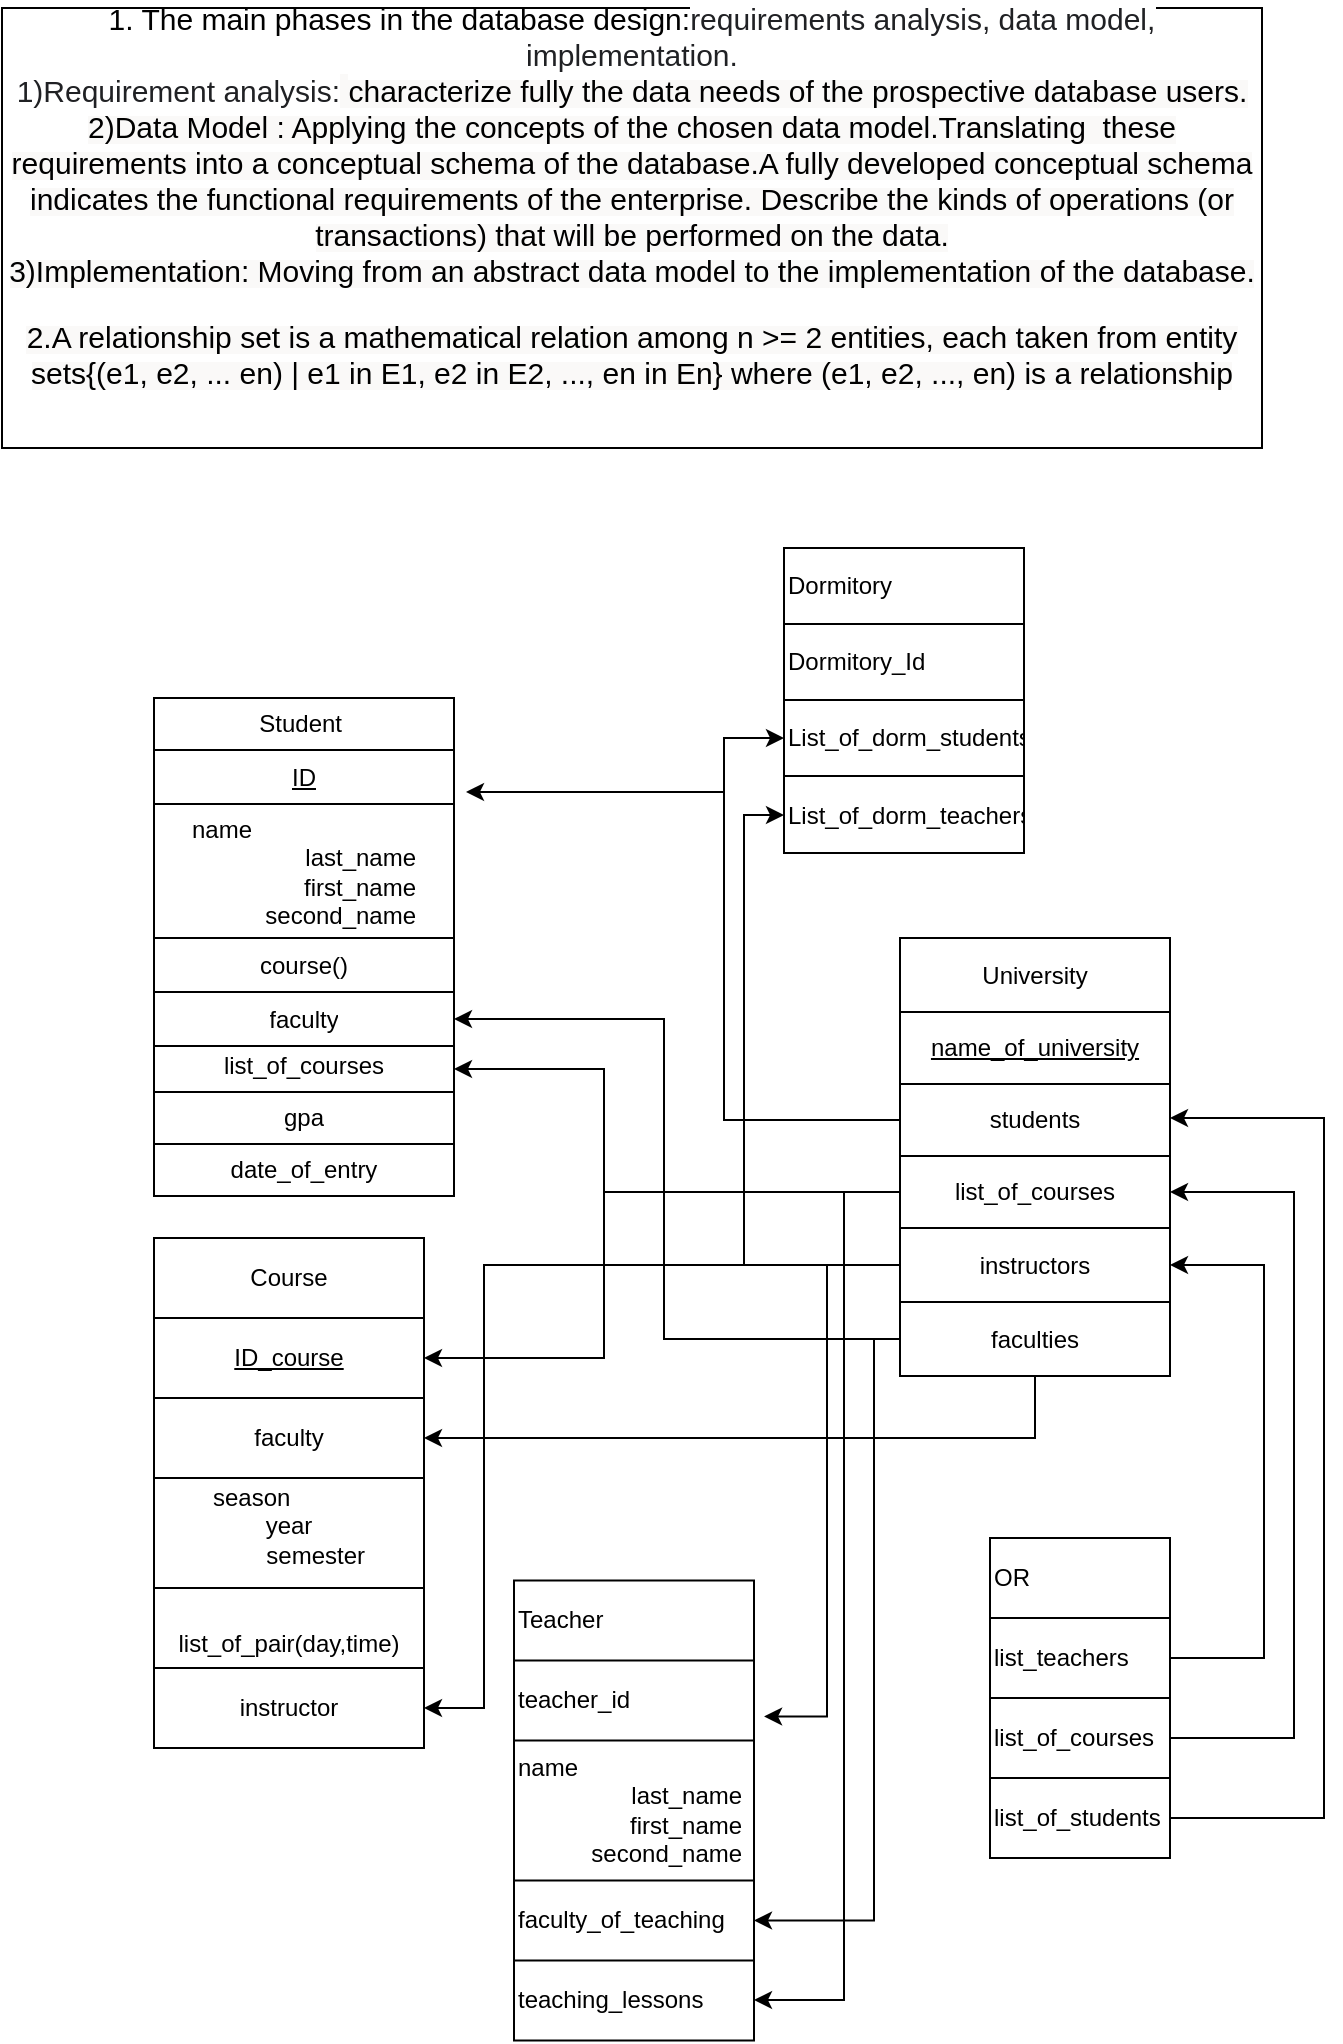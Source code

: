 <mxfile version="15.5.0" type="github">
  <diagram id="R2lEEEUBdFMjLlhIrx00" name="Page-1">
    <mxGraphModel dx="868" dy="1571" grid="1" gridSize="15" guides="1" tooltips="1" connect="1" arrows="1" fold="1" page="1" pageScale="1" pageWidth="850" pageHeight="1100" math="0" shadow="0" extFonts="Permanent Marker^https://fonts.googleapis.com/css?family=Permanent+Marker">
      <root>
        <mxCell id="0" />
        <mxCell id="1" parent="0" />
        <mxCell id="8ihZ1KGhYojUjU8cNfwb-1" value="&lt;font style=&quot;font-size: 15px&quot;&gt;1. The main phases in the database design:&lt;/font&gt;&lt;font&gt;&lt;font style=&quot;font-size: 15px&quot;&gt;&lt;span style=&quot;color: rgb(32 , 33 , 36) ; text-align: left ; background-color: rgb(255 , 255 , 255)&quot;&gt;requirements analysis, data model, implementation&lt;/span&gt;&lt;span style=&quot;color: rgb(32 , 33 , 36) ; text-align: left ; background-color: rgb(255 , 255 , 255)&quot;&gt;.&lt;br&gt;1)Requirement analysis:&lt;/span&gt;&lt;span style=&quot;text-align: left ; background-color: rgb(250 , 249 , 248)&quot;&gt;&lt;font color=&quot;rgba(0, 0, 0, 0)&quot; face=&quot;sans-serif&quot; style=&quot;font-size: 15px&quot;&gt;&amp;nbsp;&lt;/font&gt;&lt;/span&gt;&lt;/font&gt;&lt;span style=&quot;background-color: rgb(250 , 249 , 248)&quot;&gt;&lt;font style=&quot;font-size: 15px&quot;&gt;&lt;font face=&quot;sans-serif&quot; style=&quot;font-size: 15px&quot;&gt;characterize fully the data needs of the prospective database users.&lt;br&gt;&lt;/font&gt;2)Data Model : Applying the concepts of the chosen data model.Translating&amp;nbsp; these requirements into a conceptual schema of the database.A fully developed conceptual schema indicates the functional requirements of the enterprise. Describe the kinds of operations (or transactions) that will be performed on the data.&lt;br&gt;3)Implementation: Moving from an abstract data model to the implementation of the database.&lt;br&gt;&lt;/font&gt;&lt;br&gt;&lt;span style=&quot;font-size: 15px&quot;&gt;2.A relationship set is a mathematical relation among n &amp;gt;= 2 entities, each taken from entity sets{(e1, e2, ... en) | e1 in E1, e2 in E2, ..., en in En} where (e1, e2, ..., en) is a relationship&lt;/span&gt;&lt;br&gt;&lt;br&gt;&lt;/span&gt;&lt;span style=&quot;font-size: 15px ; background-color: rgb(250 , 249 , 248)&quot;&gt;&lt;br&gt;&lt;/span&gt;&lt;span style=&quot;font-size: 18.839px ; color: transparent ; position: absolute ; cursor: text ; transform-origin: 0px 0px ; background-color: rgb(250 , 249 , 248) ; left: 104.568px ; top: 130.128px ; font-family: sans-serif ; transform: scalex(1.001)&quot;&gt;&lt;br&gt;&lt;/span&gt;&lt;/font&gt;" style="rounded=0;whiteSpace=wrap;html=1;" vertex="1" parent="1">
          <mxGeometry x="119" width="630" height="220" as="geometry" />
        </mxCell>
        <mxCell id="8ihZ1KGhYojUjU8cNfwb-2" value="" style="shape=table;startSize=0;container=1;collapsible=0;childLayout=tableLayout;fontFamily=Helvetica;fontSize=12;fontColor=#000000;" vertex="1" parent="1">
          <mxGeometry x="195" y="345" width="150" height="249" as="geometry" />
        </mxCell>
        <mxCell id="8ihZ1KGhYojUjU8cNfwb-3" value="" style="shape=partialRectangle;collapsible=0;dropTarget=0;pointerEvents=0;fillColor=none;top=0;left=0;bottom=0;right=0;points=[[0,0.5],[1,0.5]];portConstraint=eastwest;fontFamily=Helvetica;fontSize=12;fontColor=#000000;" vertex="1" parent="8ihZ1KGhYojUjU8cNfwb-2">
          <mxGeometry width="150" height="26" as="geometry" />
        </mxCell>
        <mxCell id="8ihZ1KGhYojUjU8cNfwb-4" value="&lt;font style=&quot;font-size: 12px&quot;&gt;Student&amp;nbsp;&lt;/font&gt;" style="shape=partialRectangle;html=1;whiteSpace=wrap;connectable=0;overflow=hidden;fillColor=none;top=0;left=0;bottom=0;right=0;pointerEvents=1;fontFamily=Helvetica;fontSize=12;fontColor=#000000;" vertex="1" parent="8ihZ1KGhYojUjU8cNfwb-3">
          <mxGeometry width="150" height="26" as="geometry">
            <mxRectangle width="150" height="26" as="alternateBounds" />
          </mxGeometry>
        </mxCell>
        <mxCell id="8ihZ1KGhYojUjU8cNfwb-85" value="" style="shape=partialRectangle;collapsible=0;dropTarget=0;pointerEvents=0;fillColor=none;top=0;left=0;bottom=0;right=0;points=[[0,0.5],[1,0.5]];portConstraint=eastwest;fontFamily=Helvetica;fontSize=12;fontColor=#000000;" vertex="1" parent="8ihZ1KGhYojUjU8cNfwb-2">
          <mxGeometry y="26" width="150" height="27" as="geometry" />
        </mxCell>
        <mxCell id="8ihZ1KGhYojUjU8cNfwb-86" value="&lt;u style=&quot;font-size: 12px;&quot;&gt;ID&lt;/u&gt;" style="shape=partialRectangle;html=1;whiteSpace=wrap;connectable=0;overflow=hidden;fillColor=none;top=0;left=0;bottom=0;right=0;pointerEvents=1;fontFamily=Helvetica;fontSize=12;fontColor=#000000;" vertex="1" parent="8ihZ1KGhYojUjU8cNfwb-85">
          <mxGeometry width="150" height="27" as="geometry">
            <mxRectangle width="150" height="27" as="alternateBounds" />
          </mxGeometry>
        </mxCell>
        <mxCell id="8ihZ1KGhYojUjU8cNfwb-7" value="" style="shape=partialRectangle;collapsible=0;dropTarget=0;pointerEvents=0;fillColor=none;top=0;left=0;bottom=0;right=0;points=[[0,0.5],[1,0.5]];portConstraint=eastwest;fontFamily=Helvetica;fontSize=12;fontColor=#000000;" vertex="1" parent="8ihZ1KGhYojUjU8cNfwb-2">
          <mxGeometry y="53" width="150" height="67" as="geometry" />
        </mxCell>
        <mxCell id="8ihZ1KGhYojUjU8cNfwb-8" value="&lt;div style=&quot;text-align: left; font-size: 12px;&quot;&gt;&lt;span style=&quot;font-size: 12px;&quot;&gt;name&lt;/span&gt;&lt;/div&gt;&lt;div style=&quot;text-align: right; font-size: 12px;&quot;&gt;&lt;span style=&quot;font-size: 12px;&quot;&gt;&amp;nbsp; last_name&lt;/span&gt;&lt;/div&gt;&lt;div style=&quot;text-align: right; font-size: 12px;&quot;&gt;&lt;span style=&quot;font-size: 12px;&quot;&gt;first_name&lt;/span&gt;&lt;/div&gt;&lt;div style=&quot;text-align: right; font-size: 12px;&quot;&gt;&lt;span style=&quot;font-size: 12px;&quot;&gt;&amp;nbsp; &amp;nbsp; &amp;nbsp; &amp;nbsp; &amp;nbsp; &amp;nbsp;second_name&lt;/span&gt;&lt;/div&gt;" style="shape=partialRectangle;html=1;whiteSpace=wrap;connectable=0;overflow=hidden;fillColor=none;top=0;left=0;bottom=0;right=0;pointerEvents=1;fontFamily=Helvetica;fontSize=12;fontColor=#000000;" vertex="1" parent="8ihZ1KGhYojUjU8cNfwb-7">
          <mxGeometry width="150" height="67" as="geometry">
            <mxRectangle width="150" height="67" as="alternateBounds" />
          </mxGeometry>
        </mxCell>
        <mxCell id="8ihZ1KGhYojUjU8cNfwb-9" value="" style="shape=partialRectangle;collapsible=0;dropTarget=0;pointerEvents=0;fillColor=none;top=0;left=0;bottom=0;right=0;points=[[0,0.5],[1,0.5]];portConstraint=eastwest;fontFamily=Helvetica;fontSize=12;fontColor=#000000;" vertex="1" parent="8ihZ1KGhYojUjU8cNfwb-2">
          <mxGeometry y="120" width="150" height="27" as="geometry" />
        </mxCell>
        <mxCell id="8ihZ1KGhYojUjU8cNfwb-10" value="course()" style="shape=partialRectangle;html=1;whiteSpace=wrap;connectable=0;overflow=hidden;fillColor=none;top=0;left=0;bottom=0;right=0;pointerEvents=1;fontFamily=Helvetica;fontSize=12;fontColor=#000000;" vertex="1" parent="8ihZ1KGhYojUjU8cNfwb-9">
          <mxGeometry width="150" height="27" as="geometry">
            <mxRectangle width="150" height="27" as="alternateBounds" />
          </mxGeometry>
        </mxCell>
        <mxCell id="8ihZ1KGhYojUjU8cNfwb-61" style="shape=partialRectangle;collapsible=0;dropTarget=0;pointerEvents=0;fillColor=none;top=0;left=0;bottom=0;right=0;points=[[0,0.5],[1,0.5]];portConstraint=eastwest;fontFamily=Helvetica;fontSize=12;fontColor=#000000;" vertex="1" parent="8ihZ1KGhYojUjU8cNfwb-2">
          <mxGeometry y="147" width="150" height="27" as="geometry" />
        </mxCell>
        <mxCell id="8ihZ1KGhYojUjU8cNfwb-62" value="faculty" style="shape=partialRectangle;html=1;whiteSpace=wrap;connectable=0;overflow=hidden;fillColor=none;top=0;left=0;bottom=0;right=0;pointerEvents=1;fontFamily=Helvetica;fontSize=12;fontColor=#000000;" vertex="1" parent="8ihZ1KGhYojUjU8cNfwb-61">
          <mxGeometry width="150" height="27" as="geometry">
            <mxRectangle width="150" height="27" as="alternateBounds" />
          </mxGeometry>
        </mxCell>
        <mxCell id="8ihZ1KGhYojUjU8cNfwb-11" value="" style="shape=partialRectangle;collapsible=0;dropTarget=0;pointerEvents=0;fillColor=none;top=0;left=0;bottom=0;right=0;points=[[0,0.5],[1,0.5]];portConstraint=eastwest;fontFamily=Helvetica;fontSize=12;fontColor=#000000;" vertex="1" parent="8ihZ1KGhYojUjU8cNfwb-2">
          <mxGeometry y="174" width="150" height="23" as="geometry" />
        </mxCell>
        <mxCell id="8ihZ1KGhYojUjU8cNfwb-12" value="list_of_courses&lt;br style=&quot;font-size: 12px;&quot;&gt;&amp;nbsp; &amp;nbsp; &amp;nbsp; &amp;nbsp; &amp;nbsp; &amp;nbsp; &amp;nbsp; &amp;nbsp;" style="shape=partialRectangle;html=1;whiteSpace=wrap;connectable=0;overflow=hidden;fillColor=none;top=0;left=0;bottom=0;right=0;pointerEvents=1;fontFamily=Helvetica;fontSize=12;fontColor=#000000;" vertex="1" parent="8ihZ1KGhYojUjU8cNfwb-11">
          <mxGeometry width="150" height="23" as="geometry">
            <mxRectangle width="150" height="23" as="alternateBounds" />
          </mxGeometry>
        </mxCell>
        <mxCell id="8ihZ1KGhYojUjU8cNfwb-13" value="" style="shape=partialRectangle;collapsible=0;dropTarget=0;pointerEvents=0;fillColor=none;top=0;left=0;bottom=0;right=0;points=[[0,0.5],[1,0.5]];portConstraint=eastwest;fontFamily=Helvetica;fontSize=12;fontColor=#000000;" vertex="1" parent="8ihZ1KGhYojUjU8cNfwb-2">
          <mxGeometry y="197" width="150" height="26" as="geometry" />
        </mxCell>
        <mxCell id="8ihZ1KGhYojUjU8cNfwb-14" value="gpa" style="shape=partialRectangle;html=1;whiteSpace=wrap;connectable=0;overflow=hidden;fillColor=none;top=0;left=0;bottom=0;right=0;pointerEvents=1;fontFamily=Helvetica;fontSize=12;fontColor=#000000;" vertex="1" parent="8ihZ1KGhYojUjU8cNfwb-13">
          <mxGeometry width="150" height="26" as="geometry">
            <mxRectangle width="150" height="26" as="alternateBounds" />
          </mxGeometry>
        </mxCell>
        <mxCell id="8ihZ1KGhYojUjU8cNfwb-15" style="shape=partialRectangle;collapsible=0;dropTarget=0;pointerEvents=0;fillColor=none;top=0;left=0;bottom=0;right=0;points=[[0,0.5],[1,0.5]];portConstraint=eastwest;fontFamily=Helvetica;fontSize=12;fontColor=#000000;" vertex="1" parent="8ihZ1KGhYojUjU8cNfwb-2">
          <mxGeometry y="223" width="150" height="26" as="geometry" />
        </mxCell>
        <mxCell id="8ihZ1KGhYojUjU8cNfwb-16" value="&lt;span style=&quot;font-size: 12px;&quot;&gt;date_of_entry&lt;/span&gt;" style="shape=partialRectangle;html=1;whiteSpace=wrap;connectable=0;overflow=hidden;fillColor=none;top=0;left=0;bottom=0;right=0;pointerEvents=1;fontFamily=Helvetica;fontSize=12;fontColor=#000000;" vertex="1" parent="8ihZ1KGhYojUjU8cNfwb-15">
          <mxGeometry width="150" height="26" as="geometry">
            <mxRectangle width="150" height="26" as="alternateBounds" />
          </mxGeometry>
        </mxCell>
        <mxCell id="8ihZ1KGhYojUjU8cNfwb-20" value="" style="shape=table;startSize=0;container=1;collapsible=0;childLayout=tableLayout;fontFamily=Helvetica;fontSize=12;fontColor=#000000;align=center;" vertex="1" parent="1">
          <mxGeometry x="568" y="465" width="135" height="219" as="geometry" />
        </mxCell>
        <mxCell id="8ihZ1KGhYojUjU8cNfwb-21" value="" style="shape=partialRectangle;collapsible=0;dropTarget=0;pointerEvents=0;fillColor=none;top=0;left=0;bottom=0;right=0;points=[[0,0.5],[1,0.5]];portConstraint=eastwest;fontFamily=Helvetica;fontSize=12;fontColor=#000000;align=center;" vertex="1" parent="8ihZ1KGhYojUjU8cNfwb-20">
          <mxGeometry width="135" height="37" as="geometry" />
        </mxCell>
        <mxCell id="8ihZ1KGhYojUjU8cNfwb-22" value="University" style="shape=partialRectangle;html=1;whiteSpace=wrap;connectable=0;overflow=hidden;fillColor=none;top=0;left=0;bottom=0;right=0;pointerEvents=1;fontFamily=Helvetica;fontSize=12;fontColor=#000000;align=center;" vertex="1" parent="8ihZ1KGhYojUjU8cNfwb-21">
          <mxGeometry width="135" height="37" as="geometry">
            <mxRectangle width="135" height="37" as="alternateBounds" />
          </mxGeometry>
        </mxCell>
        <mxCell id="8ihZ1KGhYojUjU8cNfwb-23" value="" style="shape=partialRectangle;collapsible=0;dropTarget=0;pointerEvents=0;fillColor=none;top=0;left=0;bottom=0;right=0;points=[[0,0.5],[1,0.5]];portConstraint=eastwest;fontFamily=Helvetica;fontSize=12;fontColor=#000000;align=center;" vertex="1" parent="8ihZ1KGhYojUjU8cNfwb-20">
          <mxGeometry y="37" width="135" height="36" as="geometry" />
        </mxCell>
        <mxCell id="8ihZ1KGhYojUjU8cNfwb-24" value="&lt;u&gt;name_of_university&lt;/u&gt;" style="shape=partialRectangle;html=1;whiteSpace=wrap;connectable=0;overflow=hidden;fillColor=none;top=0;left=0;bottom=0;right=0;pointerEvents=1;fontFamily=Helvetica;fontSize=12;fontColor=#000000;align=center;" vertex="1" parent="8ihZ1KGhYojUjU8cNfwb-23">
          <mxGeometry width="135" height="36" as="geometry">
            <mxRectangle width="135" height="36" as="alternateBounds" />
          </mxGeometry>
        </mxCell>
        <mxCell id="8ihZ1KGhYojUjU8cNfwb-29" value="" style="shape=partialRectangle;collapsible=0;dropTarget=0;pointerEvents=0;fillColor=none;top=0;left=0;bottom=0;right=0;points=[[0,0.5],[1,0.5]];portConstraint=eastwest;fontFamily=Helvetica;fontSize=12;fontColor=#000000;align=center;" vertex="1" parent="8ihZ1KGhYojUjU8cNfwb-20">
          <mxGeometry y="73" width="135" height="36" as="geometry" />
        </mxCell>
        <mxCell id="8ihZ1KGhYojUjU8cNfwb-30" value="students" style="shape=partialRectangle;html=1;whiteSpace=wrap;connectable=0;overflow=hidden;fillColor=none;top=0;left=0;bottom=0;right=0;pointerEvents=1;fontFamily=Helvetica;fontSize=12;fontColor=#000000;align=center;" vertex="1" parent="8ihZ1KGhYojUjU8cNfwb-29">
          <mxGeometry width="135" height="36" as="geometry">
            <mxRectangle width="135" height="36" as="alternateBounds" />
          </mxGeometry>
        </mxCell>
        <mxCell id="8ihZ1KGhYojUjU8cNfwb-106" value="" style="shape=partialRectangle;collapsible=0;dropTarget=0;pointerEvents=0;fillColor=none;top=0;left=0;bottom=0;right=0;points=[[0,0.5],[1,0.5]];portConstraint=eastwest;fontFamily=Helvetica;fontSize=12;fontColor=#000000;align=center;" vertex="1" parent="8ihZ1KGhYojUjU8cNfwb-20">
          <mxGeometry y="109" width="135" height="36" as="geometry" />
        </mxCell>
        <mxCell id="8ihZ1KGhYojUjU8cNfwb-107" value="list_of_courses" style="shape=partialRectangle;html=1;whiteSpace=wrap;connectable=0;overflow=hidden;fillColor=none;top=0;left=0;bottom=0;right=0;pointerEvents=1;fontFamily=Helvetica;fontSize=12;fontColor=#000000;align=center;" vertex="1" parent="8ihZ1KGhYojUjU8cNfwb-106">
          <mxGeometry width="135" height="36" as="geometry">
            <mxRectangle width="135" height="36" as="alternateBounds" />
          </mxGeometry>
        </mxCell>
        <mxCell id="8ihZ1KGhYojUjU8cNfwb-89" value="" style="shape=partialRectangle;collapsible=0;dropTarget=0;pointerEvents=0;fillColor=none;top=0;left=0;bottom=0;right=0;points=[[0,0.5],[1,0.5]];portConstraint=eastwest;fontFamily=Helvetica;fontSize=12;fontColor=#000000;align=center;" vertex="1" parent="8ihZ1KGhYojUjU8cNfwb-20">
          <mxGeometry y="145" width="135" height="37" as="geometry" />
        </mxCell>
        <mxCell id="8ihZ1KGhYojUjU8cNfwb-90" value="&lt;span&gt;instructors&lt;/span&gt;" style="shape=partialRectangle;html=1;whiteSpace=wrap;connectable=0;overflow=hidden;fillColor=none;top=0;left=0;bottom=0;right=0;pointerEvents=1;fontFamily=Helvetica;fontSize=12;fontColor=#000000;align=center;" vertex="1" parent="8ihZ1KGhYojUjU8cNfwb-89">
          <mxGeometry width="135" height="37" as="geometry">
            <mxRectangle width="135" height="37" as="alternateBounds" />
          </mxGeometry>
        </mxCell>
        <mxCell id="8ihZ1KGhYojUjU8cNfwb-34" value="" style="shape=partialRectangle;collapsible=0;dropTarget=0;pointerEvents=0;fillColor=none;top=0;left=0;bottom=0;right=0;points=[[0,0.5],[1,0.5]];portConstraint=eastwest;fontFamily=Helvetica;fontSize=12;fontColor=#000000;align=center;" vertex="1" parent="8ihZ1KGhYojUjU8cNfwb-20">
          <mxGeometry y="182" width="135" height="37" as="geometry" />
        </mxCell>
        <mxCell id="8ihZ1KGhYojUjU8cNfwb-35" value="faculties" style="shape=partialRectangle;html=1;whiteSpace=wrap;connectable=0;overflow=hidden;fillColor=none;top=0;left=0;bottom=0;right=0;pointerEvents=1;fontFamily=Helvetica;fontSize=12;fontColor=#000000;align=center;" vertex="1" parent="8ihZ1KGhYojUjU8cNfwb-34">
          <mxGeometry width="135" height="37" as="geometry">
            <mxRectangle width="135" height="37" as="alternateBounds" />
          </mxGeometry>
        </mxCell>
        <mxCell id="8ihZ1KGhYojUjU8cNfwb-37" value="" style="shape=table;startSize=0;container=1;collapsible=0;childLayout=tableLayout;fontFamily=Helvetica;fontSize=12;fontColor=#000000;align=center;" vertex="1" parent="1">
          <mxGeometry x="195" y="615" width="135" height="255" as="geometry" />
        </mxCell>
        <mxCell id="8ihZ1KGhYojUjU8cNfwb-38" value="" style="shape=partialRectangle;collapsible=0;dropTarget=0;pointerEvents=0;fillColor=none;top=0;left=0;bottom=0;right=0;points=[[0,0.5],[1,0.5]];portConstraint=eastwest;fontFamily=Helvetica;fontSize=12;fontColor=#000000;align=center;" vertex="1" parent="8ihZ1KGhYojUjU8cNfwb-37">
          <mxGeometry width="135" height="40" as="geometry" />
        </mxCell>
        <mxCell id="8ihZ1KGhYojUjU8cNfwb-39" value="Course" style="shape=partialRectangle;html=1;whiteSpace=wrap;connectable=0;overflow=hidden;fillColor=none;top=0;left=0;bottom=0;right=0;pointerEvents=1;fontFamily=Helvetica;fontSize=12;fontColor=#000000;align=center;" vertex="1" parent="8ihZ1KGhYojUjU8cNfwb-38">
          <mxGeometry width="135" height="40" as="geometry">
            <mxRectangle width="135" height="40" as="alternateBounds" />
          </mxGeometry>
        </mxCell>
        <mxCell id="8ihZ1KGhYojUjU8cNfwb-40" value="" style="shape=partialRectangle;collapsible=0;dropTarget=0;pointerEvents=0;fillColor=none;top=0;left=0;bottom=0;right=0;points=[[0,0.5],[1,0.5]];portConstraint=eastwest;fontFamily=Helvetica;fontSize=12;fontColor=#000000;align=center;" vertex="1" parent="8ihZ1KGhYojUjU8cNfwb-37">
          <mxGeometry y="40" width="135" height="40" as="geometry" />
        </mxCell>
        <mxCell id="8ihZ1KGhYojUjU8cNfwb-41" value="&lt;u&gt;ID_course&lt;/u&gt;" style="shape=partialRectangle;html=1;whiteSpace=wrap;connectable=0;overflow=hidden;fillColor=none;top=0;left=0;bottom=0;right=0;pointerEvents=1;fontFamily=Helvetica;fontSize=12;fontColor=#000000;align=center;" vertex="1" parent="8ihZ1KGhYojUjU8cNfwb-40">
          <mxGeometry width="135" height="40" as="geometry">
            <mxRectangle width="135" height="40" as="alternateBounds" />
          </mxGeometry>
        </mxCell>
        <mxCell id="8ihZ1KGhYojUjU8cNfwb-63" style="shape=partialRectangle;collapsible=0;dropTarget=0;pointerEvents=0;fillColor=none;top=0;left=0;bottom=0;right=0;points=[[0,0.5],[1,0.5]];portConstraint=eastwest;fontFamily=Helvetica;fontSize=12;fontColor=#000000;align=center;" vertex="1" parent="8ihZ1KGhYojUjU8cNfwb-37">
          <mxGeometry y="80" width="135" height="40" as="geometry" />
        </mxCell>
        <mxCell id="8ihZ1KGhYojUjU8cNfwb-64" value="faculty" style="shape=partialRectangle;html=1;whiteSpace=wrap;connectable=0;overflow=hidden;fillColor=none;top=0;left=0;bottom=0;right=0;pointerEvents=1;fontFamily=Helvetica;fontSize=12;fontColor=#000000;align=center;" vertex="1" parent="8ihZ1KGhYojUjU8cNfwb-63">
          <mxGeometry width="135" height="40" as="geometry">
            <mxRectangle width="135" height="40" as="alternateBounds" />
          </mxGeometry>
        </mxCell>
        <mxCell id="8ihZ1KGhYojUjU8cNfwb-42" value="" style="shape=partialRectangle;collapsible=0;dropTarget=0;pointerEvents=0;fillColor=none;top=0;left=0;bottom=0;right=0;points=[[0,0.5],[1,0.5]];portConstraint=eastwest;fontFamily=Helvetica;fontSize=12;fontColor=#000000;align=center;" vertex="1" parent="8ihZ1KGhYojUjU8cNfwb-37">
          <mxGeometry y="120" width="135" height="55" as="geometry" />
        </mxCell>
        <mxCell id="8ihZ1KGhYojUjU8cNfwb-43" value="&lt;div style=&quot;text-align: left&quot;&gt;season&lt;/div&gt;year&lt;br&gt;&amp;nbsp; &amp;nbsp; &amp;nbsp; &amp;nbsp; semester&lt;br&gt;&amp;nbsp; &amp;nbsp; &amp;nbsp; &amp;nbsp; &amp;nbsp; &amp;nbsp; &amp;nbsp;&amp;nbsp;" style="shape=partialRectangle;html=1;whiteSpace=wrap;connectable=0;overflow=hidden;fillColor=none;top=0;left=0;bottom=0;right=0;pointerEvents=1;fontFamily=Helvetica;fontSize=12;fontColor=#000000;align=center;" vertex="1" parent="8ihZ1KGhYojUjU8cNfwb-42">
          <mxGeometry width="135" height="55" as="geometry">
            <mxRectangle width="135" height="55" as="alternateBounds" />
          </mxGeometry>
        </mxCell>
        <mxCell id="8ihZ1KGhYojUjU8cNfwb-44" value="" style="shape=partialRectangle;collapsible=0;dropTarget=0;pointerEvents=0;fillColor=none;top=0;left=0;bottom=0;right=0;points=[[0,0.5],[1,0.5]];portConstraint=eastwest;fontFamily=Helvetica;fontSize=12;fontColor=#000000;align=center;" vertex="1" parent="8ihZ1KGhYojUjU8cNfwb-37">
          <mxGeometry y="175" width="135" height="40" as="geometry" />
        </mxCell>
        <mxCell id="8ihZ1KGhYojUjU8cNfwb-45" value="&lt;br&gt;list_of_pair(day,time)" style="shape=partialRectangle;html=1;whiteSpace=wrap;connectable=0;overflow=hidden;fillColor=none;top=0;left=0;bottom=0;right=0;pointerEvents=1;fontFamily=Helvetica;fontSize=12;fontColor=#000000;align=center;" vertex="1" parent="8ihZ1KGhYojUjU8cNfwb-44">
          <mxGeometry width="135" height="40" as="geometry">
            <mxRectangle width="135" height="40" as="alternateBounds" />
          </mxGeometry>
        </mxCell>
        <mxCell id="8ihZ1KGhYojUjU8cNfwb-46" value="" style="shape=partialRectangle;collapsible=0;dropTarget=0;pointerEvents=0;fillColor=none;top=0;left=0;bottom=0;right=0;points=[[0,0.5],[1,0.5]];portConstraint=eastwest;fontFamily=Helvetica;fontSize=12;fontColor=#000000;align=center;" vertex="1" parent="8ihZ1KGhYojUjU8cNfwb-37">
          <mxGeometry y="215" width="135" height="40" as="geometry" />
        </mxCell>
        <mxCell id="8ihZ1KGhYojUjU8cNfwb-47" value="instructor" style="shape=partialRectangle;html=1;whiteSpace=wrap;connectable=0;overflow=hidden;fillColor=none;top=0;left=0;bottom=0;right=0;pointerEvents=1;fontFamily=Helvetica;fontSize=12;fontColor=#000000;align=center;" vertex="1" parent="8ihZ1KGhYojUjU8cNfwb-46">
          <mxGeometry width="135" height="40" as="geometry">
            <mxRectangle width="135" height="40" as="alternateBounds" />
          </mxGeometry>
        </mxCell>
        <mxCell id="8ihZ1KGhYojUjU8cNfwb-50" value="" style="shape=table;startSize=0;container=1;collapsible=0;childLayout=tableLayout;fontFamily=Helvetica;fontSize=12;fontColor=#000000;align=left;" vertex="1" parent="1">
          <mxGeometry x="510" y="270" width="120" height="152.5" as="geometry" />
        </mxCell>
        <mxCell id="8ihZ1KGhYojUjU8cNfwb-51" value="" style="shape=partialRectangle;collapsible=0;dropTarget=0;pointerEvents=0;fillColor=none;top=0;left=0;bottom=0;right=0;points=[[0,0.5],[1,0.5]];portConstraint=eastwest;fontFamily=Helvetica;fontSize=12;fontColor=#000000;align=left;" vertex="1" parent="8ihZ1KGhYojUjU8cNfwb-50">
          <mxGeometry width="120" height="38" as="geometry" />
        </mxCell>
        <mxCell id="8ihZ1KGhYojUjU8cNfwb-52" value="Dormitory" style="shape=partialRectangle;html=1;whiteSpace=wrap;connectable=0;overflow=hidden;fillColor=none;top=0;left=0;bottom=0;right=0;pointerEvents=1;fontFamily=Helvetica;fontSize=12;fontColor=#000000;align=left;" vertex="1" parent="8ihZ1KGhYojUjU8cNfwb-51">
          <mxGeometry width="120" height="38" as="geometry">
            <mxRectangle width="120" height="38" as="alternateBounds" />
          </mxGeometry>
        </mxCell>
        <mxCell id="8ihZ1KGhYojUjU8cNfwb-53" value="" style="shape=partialRectangle;collapsible=0;dropTarget=0;pointerEvents=0;fillColor=none;top=0;left=0;bottom=0;right=0;points=[[0,0.5],[1,0.5]];portConstraint=eastwest;fontFamily=Helvetica;fontSize=12;fontColor=#000000;align=left;" vertex="1" parent="8ihZ1KGhYojUjU8cNfwb-50">
          <mxGeometry y="38" width="120" height="38" as="geometry" />
        </mxCell>
        <mxCell id="8ihZ1KGhYojUjU8cNfwb-54" value="Dormitory_Id" style="shape=partialRectangle;html=1;whiteSpace=wrap;connectable=0;overflow=hidden;fillColor=none;top=0;left=0;bottom=0;right=0;pointerEvents=1;fontFamily=Helvetica;fontSize=12;fontColor=#000000;align=left;" vertex="1" parent="8ihZ1KGhYojUjU8cNfwb-53">
          <mxGeometry width="120" height="38" as="geometry">
            <mxRectangle width="120" height="38" as="alternateBounds" />
          </mxGeometry>
        </mxCell>
        <mxCell id="8ihZ1KGhYojUjU8cNfwb-55" value="" style="shape=partialRectangle;collapsible=0;dropTarget=0;pointerEvents=0;fillColor=none;top=0;left=0;bottom=0;right=0;points=[[0,0.5],[1,0.5]];portConstraint=eastwest;fontFamily=Helvetica;fontSize=12;fontColor=#000000;align=left;" vertex="1" parent="8ihZ1KGhYojUjU8cNfwb-50">
          <mxGeometry y="76" width="120" height="38" as="geometry" />
        </mxCell>
        <mxCell id="8ihZ1KGhYojUjU8cNfwb-56" value="List_of_dorm_students" style="shape=partialRectangle;html=1;whiteSpace=wrap;connectable=0;overflow=hidden;fillColor=none;top=0;left=0;bottom=0;right=0;pointerEvents=1;fontFamily=Helvetica;fontSize=12;fontColor=#000000;align=left;" vertex="1" parent="8ihZ1KGhYojUjU8cNfwb-55">
          <mxGeometry width="120" height="38" as="geometry">
            <mxRectangle width="120" height="38" as="alternateBounds" />
          </mxGeometry>
        </mxCell>
        <mxCell id="8ihZ1KGhYojUjU8cNfwb-57" value="" style="shape=partialRectangle;collapsible=0;dropTarget=0;pointerEvents=0;fillColor=none;top=0;left=0;bottom=0;right=0;points=[[0,0.5],[1,0.5]];portConstraint=eastwest;fontFamily=Helvetica;fontSize=12;fontColor=#000000;align=left;" vertex="1" parent="8ihZ1KGhYojUjU8cNfwb-50">
          <mxGeometry y="114" width="120" height="39" as="geometry" />
        </mxCell>
        <mxCell id="8ihZ1KGhYojUjU8cNfwb-58" value="List_of_dorm_teachers" style="shape=partialRectangle;html=1;whiteSpace=wrap;connectable=0;overflow=hidden;fillColor=none;top=0;left=0;bottom=0;right=0;pointerEvents=1;fontFamily=Helvetica;fontSize=12;fontColor=#000000;align=left;" vertex="1" parent="8ihZ1KGhYojUjU8cNfwb-57">
          <mxGeometry width="120" height="39" as="geometry">
            <mxRectangle width="120" height="39" as="alternateBounds" />
          </mxGeometry>
        </mxCell>
        <mxCell id="8ihZ1KGhYojUjU8cNfwb-65" value="" style="shape=table;startSize=0;container=1;collapsible=0;childLayout=tableLayout;fontFamily=Helvetica;fontSize=12;fontColor=#000000;align=left;" vertex="1" parent="1">
          <mxGeometry x="375" y="786.25" width="120" height="230" as="geometry" />
        </mxCell>
        <mxCell id="8ihZ1KGhYojUjU8cNfwb-66" value="" style="shape=partialRectangle;collapsible=0;dropTarget=0;pointerEvents=0;fillColor=none;top=0;left=0;bottom=0;right=0;points=[[0,0.5],[1,0.5]];portConstraint=eastwest;fontFamily=Helvetica;fontSize=12;fontColor=#000000;align=left;" vertex="1" parent="8ihZ1KGhYojUjU8cNfwb-65">
          <mxGeometry width="120" height="40" as="geometry" />
        </mxCell>
        <mxCell id="8ihZ1KGhYojUjU8cNfwb-67" value="Teacher" style="shape=partialRectangle;html=1;whiteSpace=wrap;connectable=0;overflow=hidden;fillColor=none;top=0;left=0;bottom=0;right=0;pointerEvents=1;fontFamily=Helvetica;fontSize=12;fontColor=#000000;align=left;" vertex="1" parent="8ihZ1KGhYojUjU8cNfwb-66">
          <mxGeometry width="120" height="40" as="geometry">
            <mxRectangle width="120" height="40" as="alternateBounds" />
          </mxGeometry>
        </mxCell>
        <mxCell id="8ihZ1KGhYojUjU8cNfwb-68" value="" style="shape=partialRectangle;collapsible=0;dropTarget=0;pointerEvents=0;fillColor=none;top=0;left=0;bottom=0;right=0;points=[[0,0.5],[1,0.5]];portConstraint=eastwest;fontFamily=Helvetica;fontSize=12;fontColor=#000000;align=left;" vertex="1" parent="8ihZ1KGhYojUjU8cNfwb-65">
          <mxGeometry y="40" width="120" height="40" as="geometry" />
        </mxCell>
        <mxCell id="8ihZ1KGhYojUjU8cNfwb-69" value="teacher_id" style="shape=partialRectangle;html=1;whiteSpace=wrap;connectable=0;overflow=hidden;fillColor=none;top=0;left=0;bottom=0;right=0;pointerEvents=1;fontFamily=Helvetica;fontSize=12;fontColor=#000000;align=left;" vertex="1" parent="8ihZ1KGhYojUjU8cNfwb-68">
          <mxGeometry width="120" height="40" as="geometry">
            <mxRectangle width="120" height="40" as="alternateBounds" />
          </mxGeometry>
        </mxCell>
        <mxCell id="8ihZ1KGhYojUjU8cNfwb-70" value="" style="shape=partialRectangle;collapsible=0;dropTarget=0;pointerEvents=0;fillColor=none;top=0;left=0;bottom=0;right=0;points=[[0,0.5],[1,0.5]];portConstraint=eastwest;fontFamily=Helvetica;fontSize=12;fontColor=#000000;align=left;" vertex="1" parent="8ihZ1KGhYojUjU8cNfwb-65">
          <mxGeometry y="80" width="120" height="70" as="geometry" />
        </mxCell>
        <mxCell id="8ihZ1KGhYojUjU8cNfwb-71" value="&lt;div&gt;name&lt;/div&gt;&lt;div style=&quot;text-align: right&quot;&gt;&amp;nbsp; last_name&lt;/div&gt;&lt;div style=&quot;text-align: right&quot;&gt;first_name&lt;/div&gt;&lt;div style=&quot;text-align: right&quot;&gt;&amp;nbsp; &amp;nbsp; &amp;nbsp; &amp;nbsp; &amp;nbsp; &amp;nbsp;second_name&lt;/div&gt;" style="shape=partialRectangle;html=1;whiteSpace=wrap;connectable=0;overflow=hidden;fillColor=none;top=0;left=0;bottom=0;right=0;pointerEvents=1;fontFamily=Helvetica;fontSize=12;fontColor=#000000;align=left;" vertex="1" parent="8ihZ1KGhYojUjU8cNfwb-70">
          <mxGeometry width="120" height="70" as="geometry">
            <mxRectangle width="120" height="70" as="alternateBounds" />
          </mxGeometry>
        </mxCell>
        <mxCell id="8ihZ1KGhYojUjU8cNfwb-72" value="" style="shape=partialRectangle;collapsible=0;dropTarget=0;pointerEvents=0;fillColor=none;top=0;left=0;bottom=0;right=0;points=[[0,0.5],[1,0.5]];portConstraint=eastwest;fontFamily=Helvetica;fontSize=12;fontColor=#000000;align=left;" vertex="1" parent="8ihZ1KGhYojUjU8cNfwb-65">
          <mxGeometry y="150" width="120" height="40" as="geometry" />
        </mxCell>
        <mxCell id="8ihZ1KGhYojUjU8cNfwb-73" value="faculty_of_teaching" style="shape=partialRectangle;html=1;whiteSpace=wrap;connectable=0;overflow=hidden;fillColor=none;top=0;left=0;bottom=0;right=0;pointerEvents=1;fontFamily=Helvetica;fontSize=12;fontColor=#000000;align=left;" vertex="1" parent="8ihZ1KGhYojUjU8cNfwb-72">
          <mxGeometry width="120" height="40" as="geometry">
            <mxRectangle width="120" height="40" as="alternateBounds" />
          </mxGeometry>
        </mxCell>
        <mxCell id="8ihZ1KGhYojUjU8cNfwb-74" value="" style="shape=partialRectangle;collapsible=0;dropTarget=0;pointerEvents=0;fillColor=none;top=0;left=0;bottom=0;right=0;points=[[0,0.5],[1,0.5]];portConstraint=eastwest;fontFamily=Helvetica;fontSize=12;fontColor=#000000;align=left;" vertex="1" parent="8ihZ1KGhYojUjU8cNfwb-65">
          <mxGeometry y="190" width="120" height="40" as="geometry" />
        </mxCell>
        <mxCell id="8ihZ1KGhYojUjU8cNfwb-75" value="teaching_lessons" style="shape=partialRectangle;html=1;whiteSpace=wrap;connectable=0;overflow=hidden;fillColor=none;top=0;left=0;bottom=0;right=0;pointerEvents=1;fontFamily=Helvetica;fontSize=12;fontColor=#000000;align=left;" vertex="1" parent="8ihZ1KGhYojUjU8cNfwb-74">
          <mxGeometry width="120" height="40" as="geometry">
            <mxRectangle width="120" height="40" as="alternateBounds" />
          </mxGeometry>
        </mxCell>
        <mxCell id="8ihZ1KGhYojUjU8cNfwb-76" value="" style="shape=table;startSize=0;container=1;collapsible=0;childLayout=tableLayout;fontFamily=Helvetica;fontSize=12;fontColor=#000000;align=left;" vertex="1" parent="1">
          <mxGeometry x="613" y="765" width="90" height="160" as="geometry" />
        </mxCell>
        <mxCell id="8ihZ1KGhYojUjU8cNfwb-77" value="" style="shape=partialRectangle;collapsible=0;dropTarget=0;pointerEvents=0;fillColor=none;top=0;left=0;bottom=0;right=0;points=[[0,0.5],[1,0.5]];portConstraint=eastwest;fontFamily=Helvetica;fontSize=12;fontColor=#000000;align=left;" vertex="1" parent="8ihZ1KGhYojUjU8cNfwb-76">
          <mxGeometry width="90" height="40" as="geometry" />
        </mxCell>
        <mxCell id="8ihZ1KGhYojUjU8cNfwb-78" value="OR" style="shape=partialRectangle;html=1;whiteSpace=wrap;connectable=0;overflow=hidden;fillColor=none;top=0;left=0;bottom=0;right=0;pointerEvents=1;fontFamily=Helvetica;fontSize=12;fontColor=#000000;align=left;" vertex="1" parent="8ihZ1KGhYojUjU8cNfwb-77">
          <mxGeometry width="90" height="40" as="geometry">
            <mxRectangle width="90" height="40" as="alternateBounds" />
          </mxGeometry>
        </mxCell>
        <mxCell id="8ihZ1KGhYojUjU8cNfwb-83" value="" style="shape=partialRectangle;collapsible=0;dropTarget=0;pointerEvents=0;fillColor=none;top=0;left=0;bottom=0;right=0;points=[[0,0.5],[1,0.5]];portConstraint=eastwest;fontFamily=Helvetica;fontSize=12;fontColor=#000000;align=left;" vertex="1" parent="8ihZ1KGhYojUjU8cNfwb-76">
          <mxGeometry y="40" width="90" height="40" as="geometry" />
        </mxCell>
        <mxCell id="8ihZ1KGhYojUjU8cNfwb-84" value="list_teachers" style="shape=partialRectangle;html=1;whiteSpace=wrap;connectable=0;overflow=hidden;fillColor=none;top=0;left=0;bottom=0;right=0;pointerEvents=1;fontFamily=Helvetica;fontSize=12;fontColor=#000000;align=left;" vertex="1" parent="8ihZ1KGhYojUjU8cNfwb-83">
          <mxGeometry width="90" height="40" as="geometry">
            <mxRectangle width="90" height="40" as="alternateBounds" />
          </mxGeometry>
        </mxCell>
        <mxCell id="8ihZ1KGhYojUjU8cNfwb-79" value="" style="shape=partialRectangle;collapsible=0;dropTarget=0;pointerEvents=0;fillColor=none;top=0;left=0;bottom=0;right=0;points=[[0,0.5],[1,0.5]];portConstraint=eastwest;fontFamily=Helvetica;fontSize=12;fontColor=#000000;align=left;" vertex="1" parent="8ihZ1KGhYojUjU8cNfwb-76">
          <mxGeometry y="80" width="90" height="40" as="geometry" />
        </mxCell>
        <mxCell id="8ihZ1KGhYojUjU8cNfwb-80" value="list_of_courses" style="shape=partialRectangle;html=1;whiteSpace=wrap;connectable=0;overflow=hidden;fillColor=none;top=0;left=0;bottom=0;right=0;pointerEvents=1;fontFamily=Helvetica;fontSize=12;fontColor=#000000;align=left;" vertex="1" parent="8ihZ1KGhYojUjU8cNfwb-79">
          <mxGeometry width="90" height="40" as="geometry">
            <mxRectangle width="90" height="40" as="alternateBounds" />
          </mxGeometry>
        </mxCell>
        <mxCell id="8ihZ1KGhYojUjU8cNfwb-81" value="" style="shape=partialRectangle;collapsible=0;dropTarget=0;pointerEvents=0;fillColor=none;top=0;left=0;bottom=0;right=0;points=[[0,0.5],[1,0.5]];portConstraint=eastwest;fontFamily=Helvetica;fontSize=12;fontColor=#000000;align=left;" vertex="1" parent="8ihZ1KGhYojUjU8cNfwb-76">
          <mxGeometry y="120" width="90" height="40" as="geometry" />
        </mxCell>
        <mxCell id="8ihZ1KGhYojUjU8cNfwb-82" value="list_of_students" style="shape=partialRectangle;html=1;whiteSpace=wrap;connectable=0;overflow=hidden;fillColor=none;top=0;left=0;bottom=0;right=0;pointerEvents=1;fontFamily=Helvetica;fontSize=12;fontColor=#000000;align=left;" vertex="1" parent="8ihZ1KGhYojUjU8cNfwb-81">
          <mxGeometry width="90" height="40" as="geometry">
            <mxRectangle width="90" height="40" as="alternateBounds" />
          </mxGeometry>
        </mxCell>
        <mxCell id="8ihZ1KGhYojUjU8cNfwb-91" style="edgeStyle=orthogonalEdgeStyle;rounded=0;orthogonalLoop=1;jettySize=auto;html=1;entryX=1.042;entryY=0.7;entryDx=0;entryDy=0;entryPerimeter=0;fontFamily=Helvetica;fontSize=12;fontColor=#000000;" edge="1" parent="1" source="8ihZ1KGhYojUjU8cNfwb-89" target="8ihZ1KGhYojUjU8cNfwb-68">
          <mxGeometry relative="1" as="geometry" />
        </mxCell>
        <mxCell id="8ihZ1KGhYojUjU8cNfwb-103" style="edgeStyle=orthogonalEdgeStyle;rounded=0;orthogonalLoop=1;jettySize=auto;html=1;entryX=0;entryY=0.5;entryDx=0;entryDy=0;fontFamily=Helvetica;fontSize=12;fontColor=#000000;" edge="1" parent="1" source="8ihZ1KGhYojUjU8cNfwb-89" target="8ihZ1KGhYojUjU8cNfwb-57">
          <mxGeometry relative="1" as="geometry" />
        </mxCell>
        <mxCell id="8ihZ1KGhYojUjU8cNfwb-105" style="edgeStyle=orthogonalEdgeStyle;rounded=0;orthogonalLoop=1;jettySize=auto;html=1;fontFamily=Helvetica;fontSize=12;fontColor=#000000;entryX=1;entryY=0.5;entryDx=0;entryDy=0;" edge="1" parent="1" source="8ihZ1KGhYojUjU8cNfwb-34" target="8ihZ1KGhYojUjU8cNfwb-63">
          <mxGeometry relative="1" as="geometry">
            <mxPoint x="435" y="666" as="targetPoint" />
            <Array as="points">
              <mxPoint x="636" y="715" />
            </Array>
          </mxGeometry>
        </mxCell>
        <mxCell id="8ihZ1KGhYojUjU8cNfwb-110" style="edgeStyle=orthogonalEdgeStyle;rounded=0;orthogonalLoop=1;jettySize=auto;html=1;exitX=0;exitY=0.5;exitDx=0;exitDy=0;fontFamily=Helvetica;fontSize=12;fontColor=#000000;entryX=1;entryY=0.5;entryDx=0;entryDy=0;" edge="1" parent="1" source="8ihZ1KGhYojUjU8cNfwb-34" target="8ihZ1KGhYojUjU8cNfwb-61">
          <mxGeometry relative="1" as="geometry">
            <mxPoint x="375" y="615" as="targetPoint" />
            <Array as="points">
              <mxPoint x="450" y="666" />
              <mxPoint x="450" y="506" />
            </Array>
          </mxGeometry>
        </mxCell>
        <mxCell id="8ihZ1KGhYojUjU8cNfwb-111" style="edgeStyle=orthogonalEdgeStyle;rounded=0;orthogonalLoop=1;jettySize=auto;html=1;exitX=0;exitY=0.5;exitDx=0;exitDy=0;entryX=1;entryY=0.5;entryDx=0;entryDy=0;fontFamily=Helvetica;fontSize=12;fontColor=#000000;" edge="1" parent="1" source="8ihZ1KGhYojUjU8cNfwb-34" target="8ihZ1KGhYojUjU8cNfwb-72">
          <mxGeometry relative="1" as="geometry">
            <Array as="points">
              <mxPoint x="555" y="666" />
              <mxPoint x="555" y="956" />
            </Array>
          </mxGeometry>
        </mxCell>
        <mxCell id="8ihZ1KGhYojUjU8cNfwb-112" style="edgeStyle=orthogonalEdgeStyle;rounded=0;orthogonalLoop=1;jettySize=auto;html=1;entryX=0;entryY=0.5;entryDx=0;entryDy=0;fontFamily=Helvetica;fontSize=12;fontColor=#000000;" edge="1" parent="1" source="8ihZ1KGhYojUjU8cNfwb-29" target="8ihZ1KGhYojUjU8cNfwb-55">
          <mxGeometry relative="1" as="geometry">
            <Array as="points">
              <mxPoint x="480" y="556" />
              <mxPoint x="480" y="365" />
            </Array>
          </mxGeometry>
        </mxCell>
        <mxCell id="8ihZ1KGhYojUjU8cNfwb-113" style="edgeStyle=orthogonalEdgeStyle;rounded=0;orthogonalLoop=1;jettySize=auto;html=1;entryX=1;entryY=0.5;entryDx=0;entryDy=0;fontFamily=Helvetica;fontSize=12;fontColor=#000000;" edge="1" parent="1" source="8ihZ1KGhYojUjU8cNfwb-89" target="8ihZ1KGhYojUjU8cNfwb-46">
          <mxGeometry relative="1" as="geometry">
            <Array as="points">
              <mxPoint x="360" y="629" />
              <mxPoint x="360" y="850" />
            </Array>
          </mxGeometry>
        </mxCell>
        <mxCell id="8ihZ1KGhYojUjU8cNfwb-114" style="edgeStyle=orthogonalEdgeStyle;rounded=0;orthogonalLoop=1;jettySize=auto;html=1;entryX=1;entryY=0.5;entryDx=0;entryDy=0;fontFamily=Helvetica;fontSize=12;fontColor=#000000;" edge="1" parent="1" source="8ihZ1KGhYojUjU8cNfwb-106" target="8ihZ1KGhYojUjU8cNfwb-40">
          <mxGeometry relative="1" as="geometry">
            <Array as="points">
              <mxPoint x="420" y="592" />
              <mxPoint x="420" y="675" />
            </Array>
          </mxGeometry>
        </mxCell>
        <mxCell id="8ihZ1KGhYojUjU8cNfwb-115" style="edgeStyle=orthogonalEdgeStyle;rounded=0;orthogonalLoop=1;jettySize=auto;html=1;entryX=1.04;entryY=0.778;entryDx=0;entryDy=0;entryPerimeter=0;fontFamily=Helvetica;fontSize=12;fontColor=#000000;" edge="1" parent="1" source="8ihZ1KGhYojUjU8cNfwb-29" target="8ihZ1KGhYojUjU8cNfwb-85">
          <mxGeometry relative="1" as="geometry">
            <Array as="points">
              <mxPoint x="480" y="556" />
              <mxPoint x="480" y="392" />
            </Array>
          </mxGeometry>
        </mxCell>
        <mxCell id="8ihZ1KGhYojUjU8cNfwb-116" style="edgeStyle=orthogonalEdgeStyle;rounded=0;orthogonalLoop=1;jettySize=auto;html=1;entryX=1;entryY=0.5;entryDx=0;entryDy=0;fontFamily=Helvetica;fontSize=12;fontColor=#000000;" edge="1" parent="1" source="8ihZ1KGhYojUjU8cNfwb-106" target="8ihZ1KGhYojUjU8cNfwb-11">
          <mxGeometry relative="1" as="geometry">
            <Array as="points">
              <mxPoint x="420" y="592" />
              <mxPoint x="420" y="531" />
            </Array>
          </mxGeometry>
        </mxCell>
        <mxCell id="8ihZ1KGhYojUjU8cNfwb-117" style="edgeStyle=orthogonalEdgeStyle;rounded=0;orthogonalLoop=1;jettySize=auto;html=1;exitX=1;exitY=0.5;exitDx=0;exitDy=0;fontFamily=Helvetica;fontSize=12;fontColor=#000000;" edge="1" parent="1" source="8ihZ1KGhYojUjU8cNfwb-79">
          <mxGeometry relative="1" as="geometry">
            <mxPoint x="703" y="555" as="targetPoint" />
            <Array as="points">
              <mxPoint x="703" y="905" />
              <mxPoint x="780" y="905" />
              <mxPoint x="780" y="555" />
              <mxPoint x="703" y="555" />
            </Array>
          </mxGeometry>
        </mxCell>
        <mxCell id="8ihZ1KGhYojUjU8cNfwb-118" style="edgeStyle=orthogonalEdgeStyle;rounded=0;orthogonalLoop=1;jettySize=auto;html=1;exitX=1;exitY=0.5;exitDx=0;exitDy=0;fontFamily=Helvetica;fontSize=12;fontColor=#000000;entryX=1;entryY=0.5;entryDx=0;entryDy=0;" edge="1" parent="1" source="8ihZ1KGhYojUjU8cNfwb-83" target="8ihZ1KGhYojUjU8cNfwb-106">
          <mxGeometry relative="1" as="geometry">
            <Array as="points">
              <mxPoint x="703" y="865" />
              <mxPoint x="765" y="865" />
              <mxPoint x="765" y="592" />
            </Array>
          </mxGeometry>
        </mxCell>
        <mxCell id="8ihZ1KGhYojUjU8cNfwb-120" style="edgeStyle=orthogonalEdgeStyle;rounded=0;orthogonalLoop=1;jettySize=auto;html=1;exitX=1;exitY=0.5;exitDx=0;exitDy=0;entryX=1;entryY=0.5;entryDx=0;entryDy=0;fontFamily=Helvetica;fontSize=12;fontColor=#000000;" edge="1" parent="1" source="8ihZ1KGhYojUjU8cNfwb-83" target="8ihZ1KGhYojUjU8cNfwb-89">
          <mxGeometry relative="1" as="geometry">
            <Array as="points">
              <mxPoint x="750" y="825" />
              <mxPoint x="750" y="629" />
            </Array>
          </mxGeometry>
        </mxCell>
        <mxCell id="8ihZ1KGhYojUjU8cNfwb-121" style="edgeStyle=orthogonalEdgeStyle;rounded=0;orthogonalLoop=1;jettySize=auto;html=1;fontFamily=Helvetica;fontSize=12;fontColor=#000000;" edge="1" parent="1" source="8ihZ1KGhYojUjU8cNfwb-106" target="8ihZ1KGhYojUjU8cNfwb-74">
          <mxGeometry relative="1" as="geometry">
            <Array as="points">
              <mxPoint x="540" y="592" />
              <mxPoint x="540" y="996" />
            </Array>
          </mxGeometry>
        </mxCell>
      </root>
    </mxGraphModel>
  </diagram>
</mxfile>
